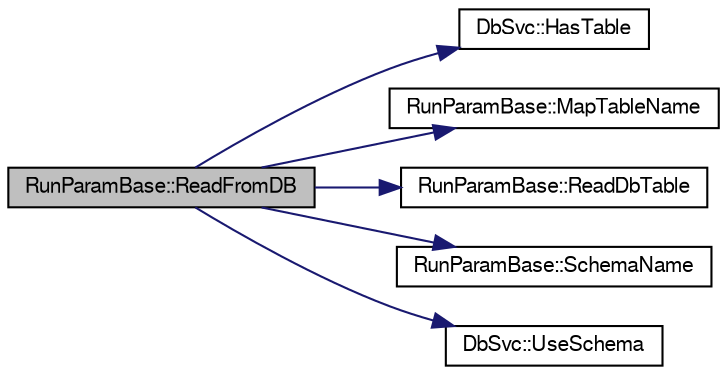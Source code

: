 digraph "RunParamBase::ReadFromDB"
{
  bgcolor="transparent";
  edge [fontname="FreeSans",fontsize="10",labelfontname="FreeSans",labelfontsize="10"];
  node [fontname="FreeSans",fontsize="10",shape=record];
  rankdir="LR";
  Node1 [label="RunParamBase::ReadFromDB",height=0.2,width=0.4,color="black", fillcolor="grey75", style="filled" fontcolor="black"];
  Node1 -> Node2 [color="midnightblue",fontsize="10",style="solid",fontname="FreeSans"];
  Node2 [label="DbSvc::HasTable",height=0.2,width=0.4,color="black",URL="$d2/da4/classDbSvc.html#af7e30673551b9cbc6d0ad9e37e4ec35b"];
  Node1 -> Node3 [color="midnightblue",fontsize="10",style="solid",fontname="FreeSans"];
  Node3 [label="RunParamBase::MapTableName",height=0.2,width=0.4,color="black",URL="$db/d8a/classRunParamBase.html#ad9f709752d29d2a439deafc2663e78e4"];
  Node1 -> Node4 [color="midnightblue",fontsize="10",style="solid",fontname="FreeSans"];
  Node4 [label="RunParamBase::ReadDbTable",height=0.2,width=0.4,color="black",URL="$db/d8a/classRunParamBase.html#abad1d51250d48280d4a72a64d6f57866"];
  Node1 -> Node5 [color="midnightblue",fontsize="10",style="solid",fontname="FreeSans"];
  Node5 [label="RunParamBase::SchemaName",height=0.2,width=0.4,color="black",URL="$db/d8a/classRunParamBase.html#aa5d08eb3156c795dd3d09085a90d8629"];
  Node1 -> Node6 [color="midnightblue",fontsize="10",style="solid",fontname="FreeSans"];
  Node6 [label="DbSvc::UseSchema",height=0.2,width=0.4,color="black",URL="$d2/da4/classDbSvc.html#a7e4cc05e20e0a21eef9c185c34c51044"];
}
